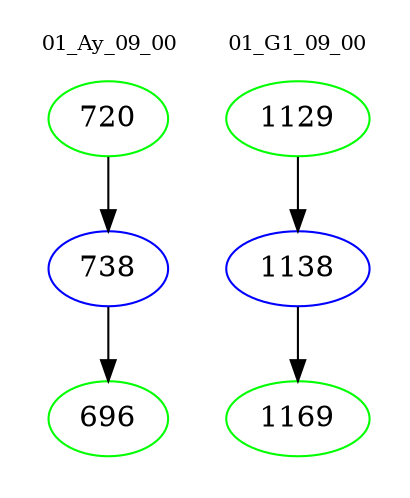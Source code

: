 digraph{
subgraph cluster_0 {
color = white
label = "01_Ay_09_00";
fontsize=10;
T0_720 [label="720", color="green"]
T0_720 -> T0_738 [color="black"]
T0_738 [label="738", color="blue"]
T0_738 -> T0_696 [color="black"]
T0_696 [label="696", color="green"]
}
subgraph cluster_1 {
color = white
label = "01_G1_09_00";
fontsize=10;
T1_1129 [label="1129", color="green"]
T1_1129 -> T1_1138 [color="black"]
T1_1138 [label="1138", color="blue"]
T1_1138 -> T1_1169 [color="black"]
T1_1169 [label="1169", color="green"]
}
}
